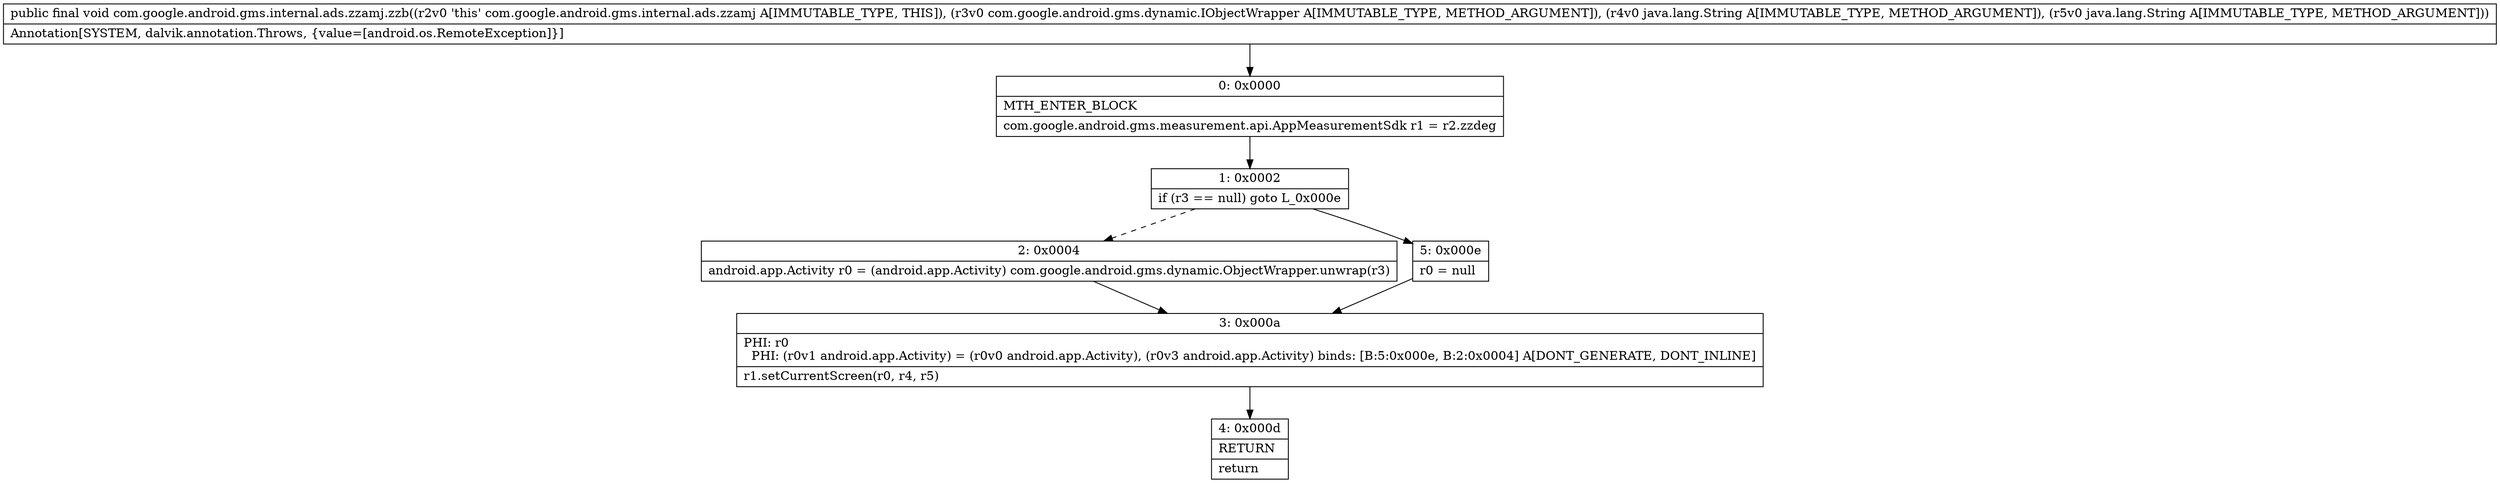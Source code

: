 digraph "CFG forcom.google.android.gms.internal.ads.zzamj.zzb(Lcom\/google\/android\/gms\/dynamic\/IObjectWrapper;Ljava\/lang\/String;Ljava\/lang\/String;)V" {
Node_0 [shape=record,label="{0\:\ 0x0000|MTH_ENTER_BLOCK\l|com.google.android.gms.measurement.api.AppMeasurementSdk r1 = r2.zzdeg\l}"];
Node_1 [shape=record,label="{1\:\ 0x0002|if (r3 == null) goto L_0x000e\l}"];
Node_2 [shape=record,label="{2\:\ 0x0004|android.app.Activity r0 = (android.app.Activity) com.google.android.gms.dynamic.ObjectWrapper.unwrap(r3)\l}"];
Node_3 [shape=record,label="{3\:\ 0x000a|PHI: r0 \l  PHI: (r0v1 android.app.Activity) = (r0v0 android.app.Activity), (r0v3 android.app.Activity) binds: [B:5:0x000e, B:2:0x0004] A[DONT_GENERATE, DONT_INLINE]\l|r1.setCurrentScreen(r0, r4, r5)\l}"];
Node_4 [shape=record,label="{4\:\ 0x000d|RETURN\l|return\l}"];
Node_5 [shape=record,label="{5\:\ 0x000e|r0 = null\l}"];
MethodNode[shape=record,label="{public final void com.google.android.gms.internal.ads.zzamj.zzb((r2v0 'this' com.google.android.gms.internal.ads.zzamj A[IMMUTABLE_TYPE, THIS]), (r3v0 com.google.android.gms.dynamic.IObjectWrapper A[IMMUTABLE_TYPE, METHOD_ARGUMENT]), (r4v0 java.lang.String A[IMMUTABLE_TYPE, METHOD_ARGUMENT]), (r5v0 java.lang.String A[IMMUTABLE_TYPE, METHOD_ARGUMENT]))  | Annotation[SYSTEM, dalvik.annotation.Throws, \{value=[android.os.RemoteException]\}]\l}"];
MethodNode -> Node_0;
Node_0 -> Node_1;
Node_1 -> Node_2[style=dashed];
Node_1 -> Node_5;
Node_2 -> Node_3;
Node_3 -> Node_4;
Node_5 -> Node_3;
}

